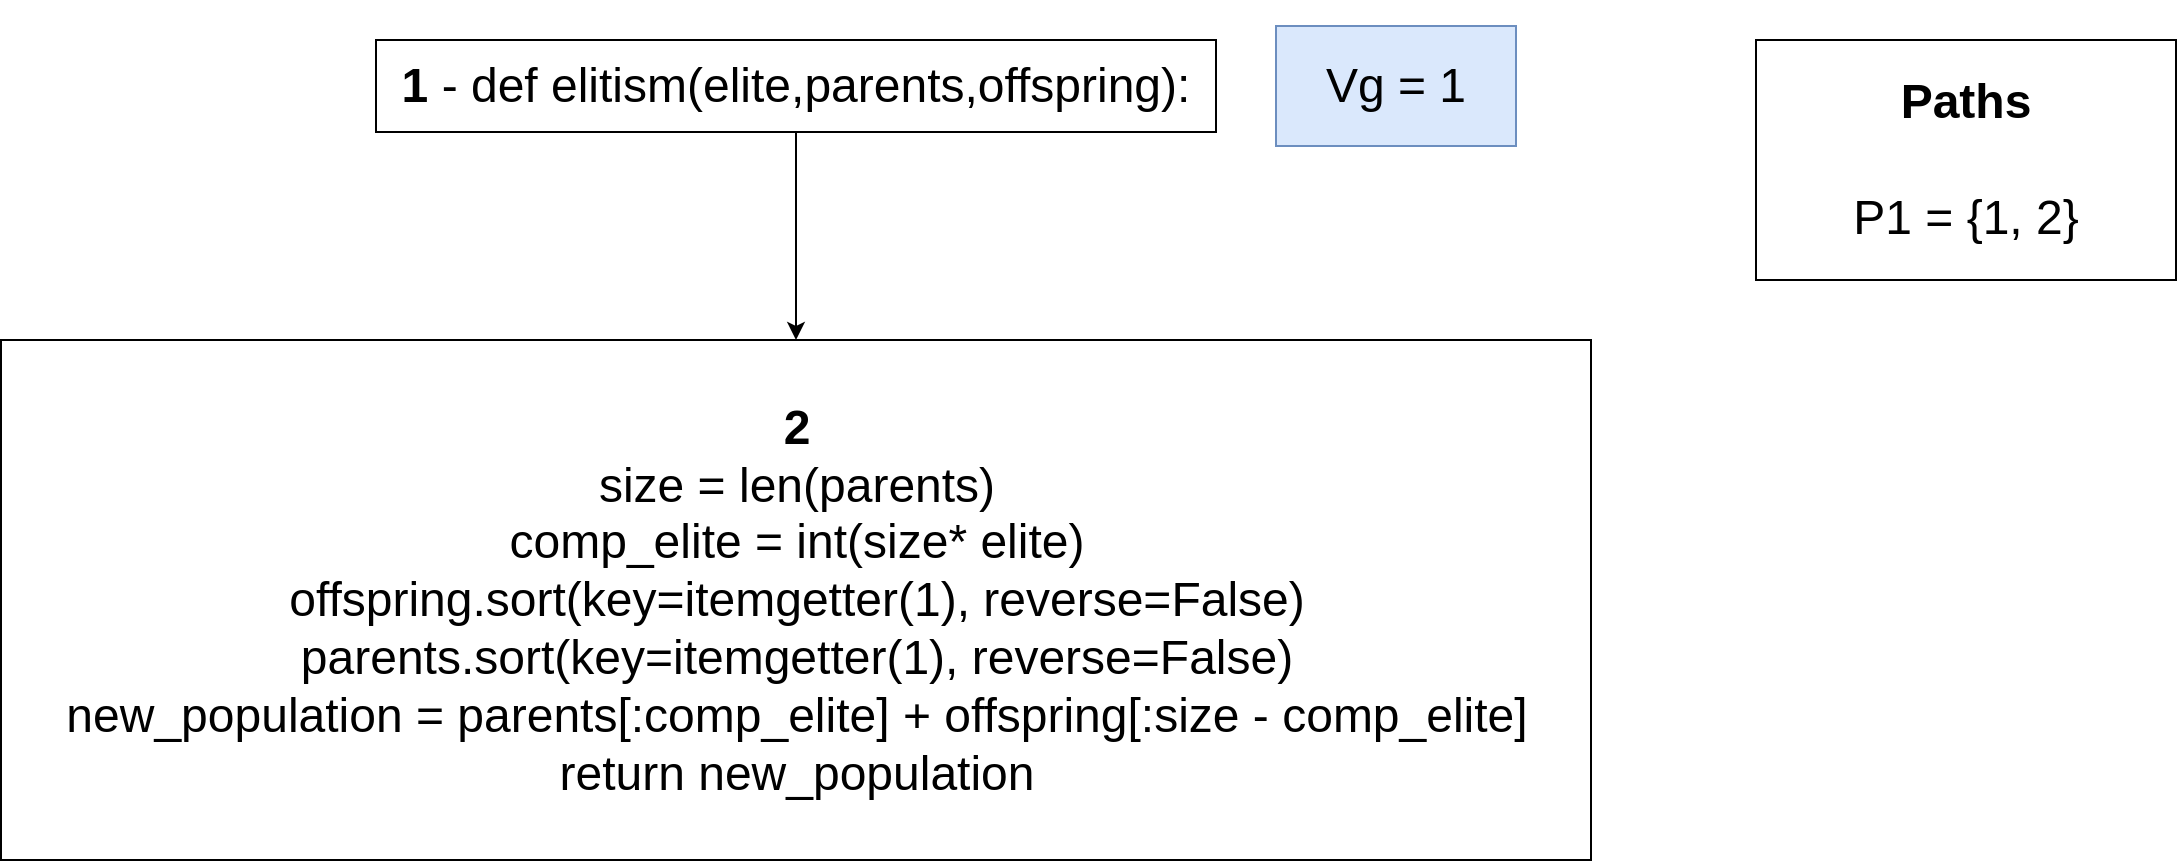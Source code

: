 <mxfile version="14.5.1" type="device"><diagram id="0EN60TuZFVT5b-0pqZKy" name="Page-1"><mxGraphModel dx="1704" dy="988" grid="1" gridSize="10" guides="1" tooltips="1" connect="1" arrows="1" fold="1" page="1" pageScale="1" pageWidth="827" pageHeight="1169" math="0" shadow="0"><root><mxCell id="0"/><mxCell id="1" parent="0"/><mxCell id="FRKGlwHO5bxEFx_OvHHs-11" style="edgeStyle=orthogonalEdgeStyle;rounded=0;orthogonalLoop=1;jettySize=auto;html=1;entryX=0.5;entryY=0;entryDx=0;entryDy=0;" parent="1" source="FRKGlwHO5bxEFx_OvHHs-8" target="FRKGlwHO5bxEFx_OvHHs-10" edge="1"><mxGeometry relative="1" as="geometry"/></mxCell><mxCell id="FRKGlwHO5bxEFx_OvHHs-8" value="&lt;div style=&quot;font-size: 24px&quot;&gt;&lt;b&gt;&lt;br&gt;&lt;/b&gt;&lt;/div&gt;&lt;div style=&quot;font-size: 24px&quot;&gt;&lt;b&gt;1&amp;nbsp;&lt;/b&gt;-&amp;nbsp;def elitism(elite,parents,offspring):&lt;/div&gt;&lt;div style=&quot;font-size: 24px&quot;&gt;&lt;br&gt;&lt;/div&gt;" style="rounded=0;whiteSpace=wrap;html=1;align=center;" parent="1" vertex="1"><mxGeometry x="250" y="440" width="420" height="46" as="geometry"/></mxCell><mxCell id="FRKGlwHO5bxEFx_OvHHs-10" value="&lt;div style=&quot;font-size: 24px&quot;&gt;&lt;b&gt;2&lt;/b&gt;&lt;/div&gt;&lt;div&gt;&lt;div&gt;&lt;span style=&quot;font-size: 24px&quot;&gt;size = len(parents)&lt;/span&gt;&lt;/div&gt;&lt;div&gt;&lt;span style=&quot;font-size: 24px&quot;&gt;comp_elite = int(size* elite)&lt;/span&gt;&lt;/div&gt;&lt;div&gt;&lt;span style=&quot;font-size: 24px&quot;&gt;offspring.sort(key=itemgetter(1), reverse=False)&lt;/span&gt;&lt;/div&gt;&lt;div&gt;&lt;span style=&quot;font-size: 24px&quot;&gt;parents.sort(key=itemgetter(1), reverse=False)&lt;/span&gt;&lt;/div&gt;&lt;div&gt;&lt;span style=&quot;font-size: 24px&quot;&gt;new_population = parents[:comp_elite] + offspring[:size - comp_elite]&lt;/span&gt;&lt;/div&gt;&lt;div&gt;&lt;span style=&quot;font-size: 24px&quot;&gt;return new_population&lt;/span&gt;&lt;/div&gt;&lt;/div&gt;" style="rounded=0;whiteSpace=wrap;html=1;align=center;" parent="1" vertex="1"><mxGeometry x="62.5" y="590" width="795" height="260" as="geometry"/></mxCell><mxCell id="t-JwwBhS5dLbfWkpexpf-1" value="&lt;p style=&quot;margin-top: 0pt ; margin-bottom: 0pt ; margin-left: 0in ; text-align: left ; direction: ltr ; unicode-bidi: embed ; word-break: normal&quot;&gt;&lt;span style=&quot;font-size: 24px ; text-align: center&quot;&gt;Vg = 1&lt;/span&gt;&lt;br&gt;&lt;/p&gt;" style="rounded=0;whiteSpace=wrap;html=1;fillColor=#dae8fc;strokeColor=#6c8ebf;" parent="1" vertex="1"><mxGeometry x="700" y="433" width="120" height="60" as="geometry"/></mxCell><mxCell id="t-JwwBhS5dLbfWkpexpf-3" value="&lt;div style=&quot;font-size: 24px&quot;&gt;&lt;div&gt;&lt;b&gt;Paths&lt;/b&gt;&lt;/div&gt;&lt;div&gt;&lt;b&gt;&lt;br&gt;&lt;/b&gt;&lt;/div&gt;&lt;div&gt;P1 = {1, 2}&lt;/div&gt;&lt;/div&gt;" style="rounded=0;whiteSpace=wrap;html=1;align=center;" parent="1" vertex="1"><mxGeometry x="940" y="440" width="210" height="120" as="geometry"/></mxCell></root></mxGraphModel></diagram></mxfile>